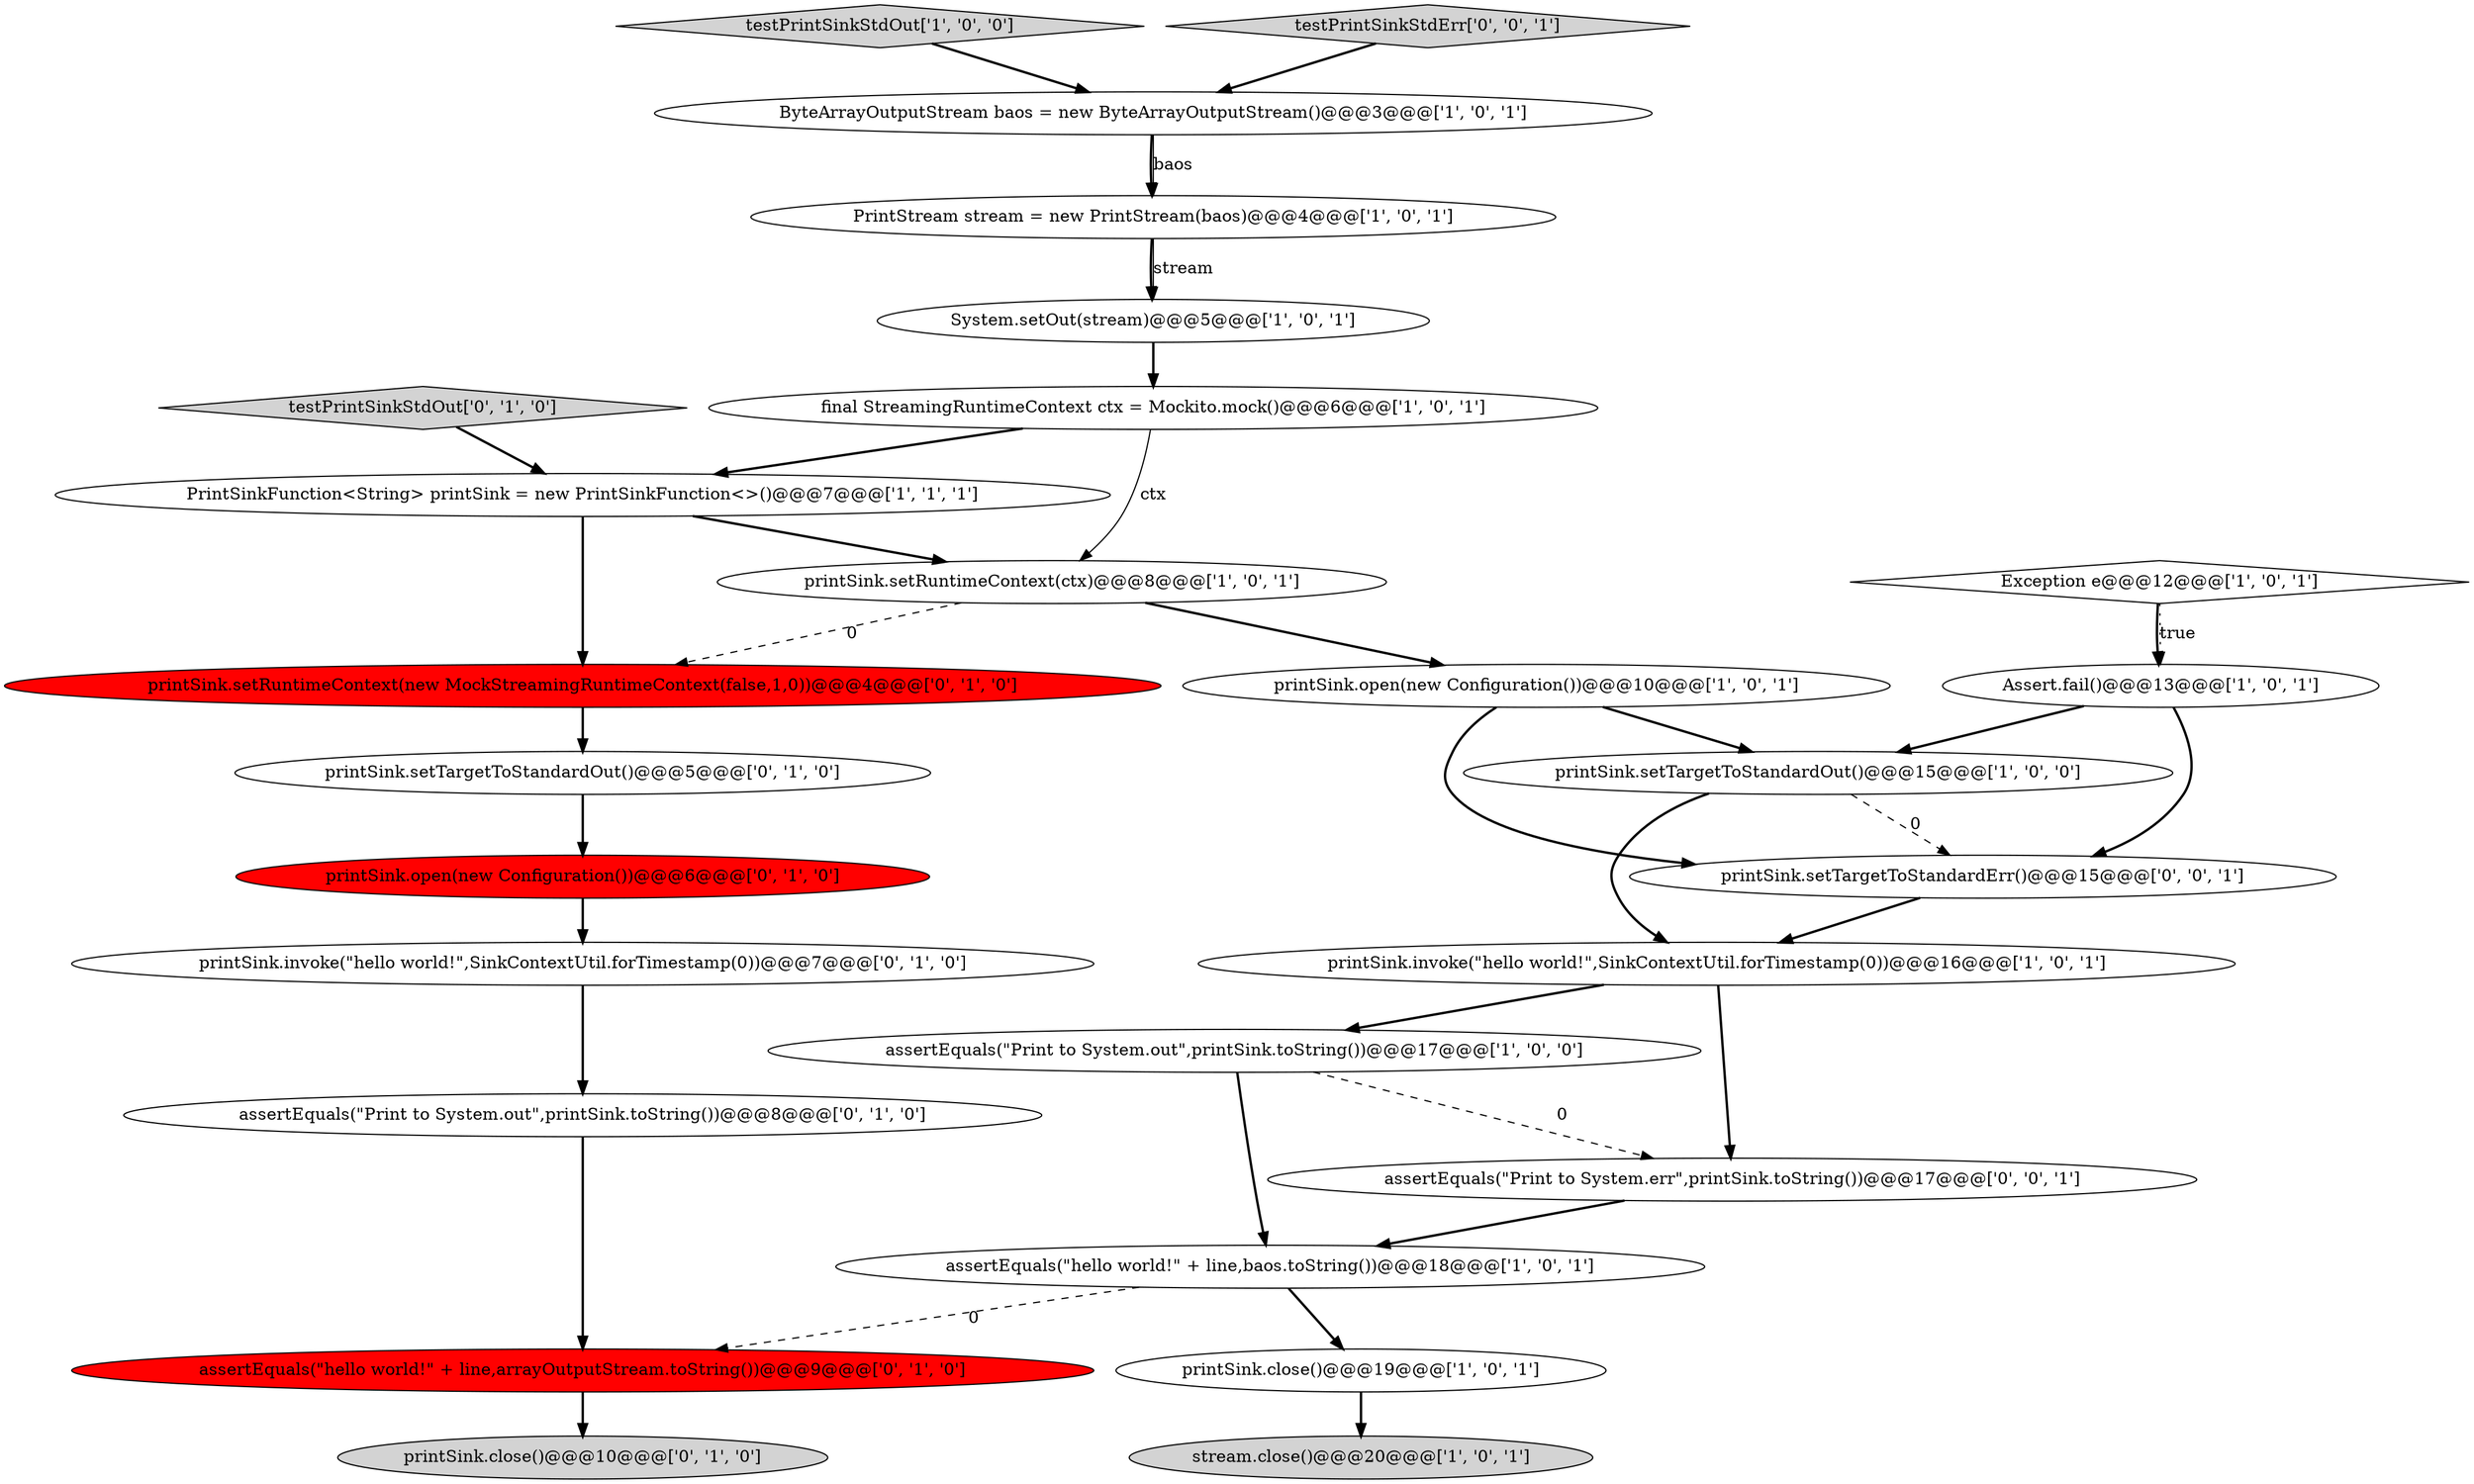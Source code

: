 digraph {
18 [style = filled, label = "printSink.setTargetToStandardOut()@@@5@@@['0', '1', '0']", fillcolor = white, shape = ellipse image = "AAA0AAABBB2BBB"];
22 [style = filled, label = "printSink.close()@@@10@@@['0', '1', '0']", fillcolor = lightgray, shape = ellipse image = "AAA0AAABBB2BBB"];
16 [style = filled, label = "assertEquals(\"Print to System.out\",printSink.toString())@@@8@@@['0', '1', '0']", fillcolor = white, shape = ellipse image = "AAA0AAABBB2BBB"];
23 [style = filled, label = "testPrintSinkStdOut['0', '1', '0']", fillcolor = lightgray, shape = diamond image = "AAA0AAABBB2BBB"];
17 [style = filled, label = "assertEquals(\"hello world!\" + line,arrayOutputStream.toString())@@@9@@@['0', '1', '0']", fillcolor = red, shape = ellipse image = "AAA1AAABBB2BBB"];
20 [style = filled, label = "printSink.open(new Configuration())@@@6@@@['0', '1', '0']", fillcolor = red, shape = ellipse image = "AAA1AAABBB2BBB"];
7 [style = filled, label = "PrintStream stream = new PrintStream(baos)@@@4@@@['1', '0', '1']", fillcolor = white, shape = ellipse image = "AAA0AAABBB1BBB"];
15 [style = filled, label = "printSink.setTargetToStandardOut()@@@15@@@['1', '0', '0']", fillcolor = white, shape = ellipse image = "AAA0AAABBB1BBB"];
21 [style = filled, label = "printSink.setRuntimeContext(new MockStreamingRuntimeContext(false,1,0))@@@4@@@['0', '1', '0']", fillcolor = red, shape = ellipse image = "AAA1AAABBB2BBB"];
5 [style = filled, label = "Exception e@@@12@@@['1', '0', '1']", fillcolor = white, shape = diamond image = "AAA0AAABBB1BBB"];
8 [style = filled, label = "testPrintSinkStdOut['1', '0', '0']", fillcolor = lightgray, shape = diamond image = "AAA0AAABBB1BBB"];
12 [style = filled, label = "ByteArrayOutputStream baos = new ByteArrayOutputStream()@@@3@@@['1', '0', '1']", fillcolor = white, shape = ellipse image = "AAA0AAABBB1BBB"];
26 [style = filled, label = "printSink.setTargetToStandardErr()@@@15@@@['0', '0', '1']", fillcolor = white, shape = ellipse image = "AAA0AAABBB3BBB"];
2 [style = filled, label = "printSink.setRuntimeContext(ctx)@@@8@@@['1', '0', '1']", fillcolor = white, shape = ellipse image = "AAA0AAABBB1BBB"];
19 [style = filled, label = "printSink.invoke(\"hello world!\",SinkContextUtil.forTimestamp(0))@@@7@@@['0', '1', '0']", fillcolor = white, shape = ellipse image = "AAA0AAABBB2BBB"];
10 [style = filled, label = "PrintSinkFunction<String> printSink = new PrintSinkFunction<>()@@@7@@@['1', '1', '1']", fillcolor = white, shape = ellipse image = "AAA0AAABBB1BBB"];
13 [style = filled, label = "final StreamingRuntimeContext ctx = Mockito.mock()@@@6@@@['1', '0', '1']", fillcolor = white, shape = ellipse image = "AAA0AAABBB1BBB"];
11 [style = filled, label = "Assert.fail()@@@13@@@['1', '0', '1']", fillcolor = white, shape = ellipse image = "AAA0AAABBB1BBB"];
6 [style = filled, label = "printSink.close()@@@19@@@['1', '0', '1']", fillcolor = white, shape = ellipse image = "AAA0AAABBB1BBB"];
3 [style = filled, label = "assertEquals(\"Print to System.out\",printSink.toString())@@@17@@@['1', '0', '0']", fillcolor = white, shape = ellipse image = "AAA0AAABBB1BBB"];
25 [style = filled, label = "assertEquals(\"Print to System.err\",printSink.toString())@@@17@@@['0', '0', '1']", fillcolor = white, shape = ellipse image = "AAA0AAABBB3BBB"];
9 [style = filled, label = "printSink.open(new Configuration())@@@10@@@['1', '0', '1']", fillcolor = white, shape = ellipse image = "AAA0AAABBB1BBB"];
24 [style = filled, label = "testPrintSinkStdErr['0', '0', '1']", fillcolor = lightgray, shape = diamond image = "AAA0AAABBB3BBB"];
4 [style = filled, label = "stream.close()@@@20@@@['1', '0', '1']", fillcolor = lightgray, shape = ellipse image = "AAA0AAABBB1BBB"];
1 [style = filled, label = "printSink.invoke(\"hello world!\",SinkContextUtil.forTimestamp(0))@@@16@@@['1', '0', '1']", fillcolor = white, shape = ellipse image = "AAA0AAABBB1BBB"];
14 [style = filled, label = "assertEquals(\"hello world!\" + line,baos.toString())@@@18@@@['1', '0', '1']", fillcolor = white, shape = ellipse image = "AAA0AAABBB1BBB"];
0 [style = filled, label = "System.setOut(stream)@@@5@@@['1', '0', '1']", fillcolor = white, shape = ellipse image = "AAA0AAABBB1BBB"];
13->10 [style = bold, label=""];
24->12 [style = bold, label=""];
0->13 [style = bold, label=""];
26->1 [style = bold, label=""];
3->14 [style = bold, label=""];
1->3 [style = bold, label=""];
7->0 [style = bold, label=""];
7->0 [style = solid, label="stream"];
2->9 [style = bold, label=""];
10->21 [style = bold, label=""];
16->17 [style = bold, label=""];
25->14 [style = bold, label=""];
17->22 [style = bold, label=""];
21->18 [style = bold, label=""];
12->7 [style = bold, label=""];
11->15 [style = bold, label=""];
19->16 [style = bold, label=""];
9->26 [style = bold, label=""];
6->4 [style = bold, label=""];
18->20 [style = bold, label=""];
5->11 [style = dotted, label="true"];
13->2 [style = solid, label="ctx"];
12->7 [style = solid, label="baos"];
2->21 [style = dashed, label="0"];
9->15 [style = bold, label=""];
23->10 [style = bold, label=""];
15->26 [style = dashed, label="0"];
14->17 [style = dashed, label="0"];
10->2 [style = bold, label=""];
5->11 [style = bold, label=""];
20->19 [style = bold, label=""];
1->25 [style = bold, label=""];
14->6 [style = bold, label=""];
8->12 [style = bold, label=""];
11->26 [style = bold, label=""];
15->1 [style = bold, label=""];
3->25 [style = dashed, label="0"];
}
